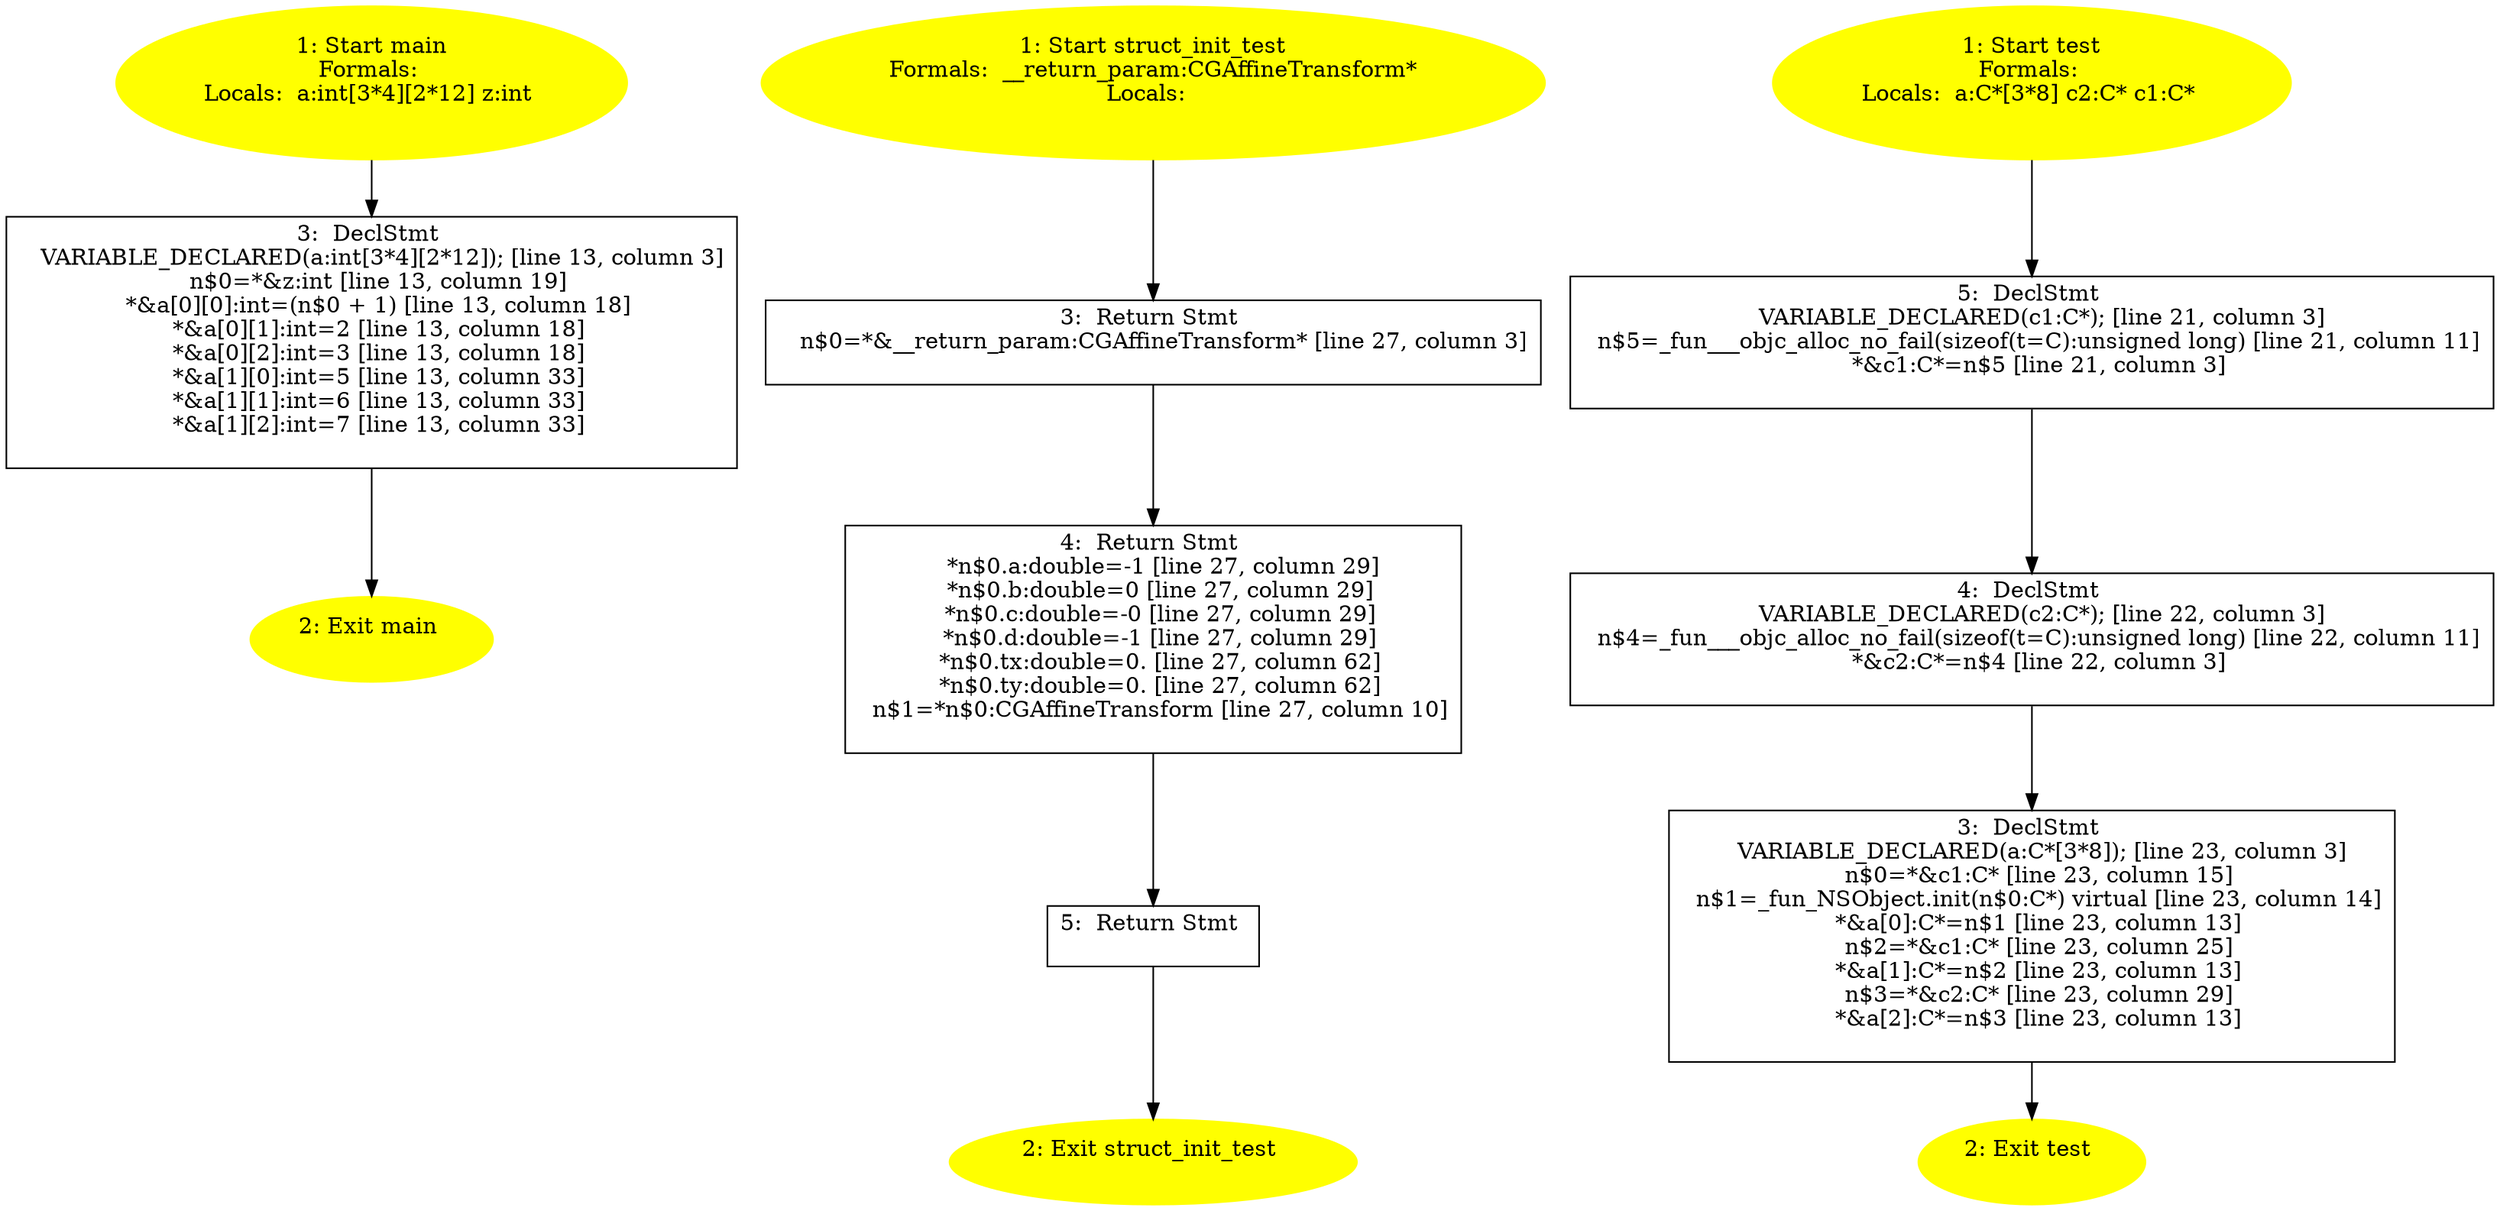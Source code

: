 /* @generated */
digraph cfg {
"main.fad58de7366495db4650cfefac2fcd61_1" [label="1: Start main\nFormals: \nLocals:  a:int[3*4][2*12] z:int \n  " color=yellow style=filled]
	

	 "main.fad58de7366495db4650cfefac2fcd61_1" -> "main.fad58de7366495db4650cfefac2fcd61_3" ;
"main.fad58de7366495db4650cfefac2fcd61_2" [label="2: Exit main \n  " color=yellow style=filled]
	

"main.fad58de7366495db4650cfefac2fcd61_3" [label="3:  DeclStmt \n   VARIABLE_DECLARED(a:int[3*4][2*12]); [line 13, column 3]\n  n$0=*&z:int [line 13, column 19]\n  *&a[0][0]:int=(n$0 + 1) [line 13, column 18]\n  *&a[0][1]:int=2 [line 13, column 18]\n  *&a[0][2]:int=3 [line 13, column 18]\n  *&a[1][0]:int=5 [line 13, column 33]\n  *&a[1][1]:int=6 [line 13, column 33]\n  *&a[1][2]:int=7 [line 13, column 33]\n " shape="box"]
	

	 "main.fad58de7366495db4650cfefac2fcd61_3" -> "main.fad58de7366495db4650cfefac2fcd61_2" ;
"struct_init_test.b3909a459f16e15611cc425c52c74b0c_1" [label="1: Start struct_init_test\nFormals:  __return_param:CGAffineTransform*\nLocals:  \n  " color=yellow style=filled]
	

	 "struct_init_test.b3909a459f16e15611cc425c52c74b0c_1" -> "struct_init_test.b3909a459f16e15611cc425c52c74b0c_3" ;
"struct_init_test.b3909a459f16e15611cc425c52c74b0c_2" [label="2: Exit struct_init_test \n  " color=yellow style=filled]
	

"struct_init_test.b3909a459f16e15611cc425c52c74b0c_3" [label="3:  Return Stmt \n   n$0=*&__return_param:CGAffineTransform* [line 27, column 3]\n " shape="box"]
	

	 "struct_init_test.b3909a459f16e15611cc425c52c74b0c_3" -> "struct_init_test.b3909a459f16e15611cc425c52c74b0c_4" ;
"struct_init_test.b3909a459f16e15611cc425c52c74b0c_4" [label="4:  Return Stmt \n   *n$0.a:double=-1 [line 27, column 29]\n  *n$0.b:double=0 [line 27, column 29]\n  *n$0.c:double=-0 [line 27, column 29]\n  *n$0.d:double=-1 [line 27, column 29]\n  *n$0.tx:double=0. [line 27, column 62]\n  *n$0.ty:double=0. [line 27, column 62]\n  n$1=*n$0:CGAffineTransform [line 27, column 10]\n " shape="box"]
	

	 "struct_init_test.b3909a459f16e15611cc425c52c74b0c_4" -> "struct_init_test.b3909a459f16e15611cc425c52c74b0c_5" ;
"struct_init_test.b3909a459f16e15611cc425c52c74b0c_5" [label="5:  Return Stmt \n  " shape="box"]
	

	 "struct_init_test.b3909a459f16e15611cc425c52c74b0c_5" -> "struct_init_test.b3909a459f16e15611cc425c52c74b0c_2" ;
"test.098f6bcd4621d373cade4e832627b4f6_1" [label="1: Start test\nFormals: \nLocals:  a:C*[3*8] c2:C* c1:C* \n  " color=yellow style=filled]
	

	 "test.098f6bcd4621d373cade4e832627b4f6_1" -> "test.098f6bcd4621d373cade4e832627b4f6_5" ;
"test.098f6bcd4621d373cade4e832627b4f6_2" [label="2: Exit test \n  " color=yellow style=filled]
	

"test.098f6bcd4621d373cade4e832627b4f6_3" [label="3:  DeclStmt \n   VARIABLE_DECLARED(a:C*[3*8]); [line 23, column 3]\n  n$0=*&c1:C* [line 23, column 15]\n  n$1=_fun_NSObject.init(n$0:C*) virtual [line 23, column 14]\n  *&a[0]:C*=n$1 [line 23, column 13]\n  n$2=*&c1:C* [line 23, column 25]\n  *&a[1]:C*=n$2 [line 23, column 13]\n  n$3=*&c2:C* [line 23, column 29]\n  *&a[2]:C*=n$3 [line 23, column 13]\n " shape="box"]
	

	 "test.098f6bcd4621d373cade4e832627b4f6_3" -> "test.098f6bcd4621d373cade4e832627b4f6_2" ;
"test.098f6bcd4621d373cade4e832627b4f6_4" [label="4:  DeclStmt \n   VARIABLE_DECLARED(c2:C*); [line 22, column 3]\n  n$4=_fun___objc_alloc_no_fail(sizeof(t=C):unsigned long) [line 22, column 11]\n  *&c2:C*=n$4 [line 22, column 3]\n " shape="box"]
	

	 "test.098f6bcd4621d373cade4e832627b4f6_4" -> "test.098f6bcd4621d373cade4e832627b4f6_3" ;
"test.098f6bcd4621d373cade4e832627b4f6_5" [label="5:  DeclStmt \n   VARIABLE_DECLARED(c1:C*); [line 21, column 3]\n  n$5=_fun___objc_alloc_no_fail(sizeof(t=C):unsigned long) [line 21, column 11]\n  *&c1:C*=n$5 [line 21, column 3]\n " shape="box"]
	

	 "test.098f6bcd4621d373cade4e832627b4f6_5" -> "test.098f6bcd4621d373cade4e832627b4f6_4" ;
}
